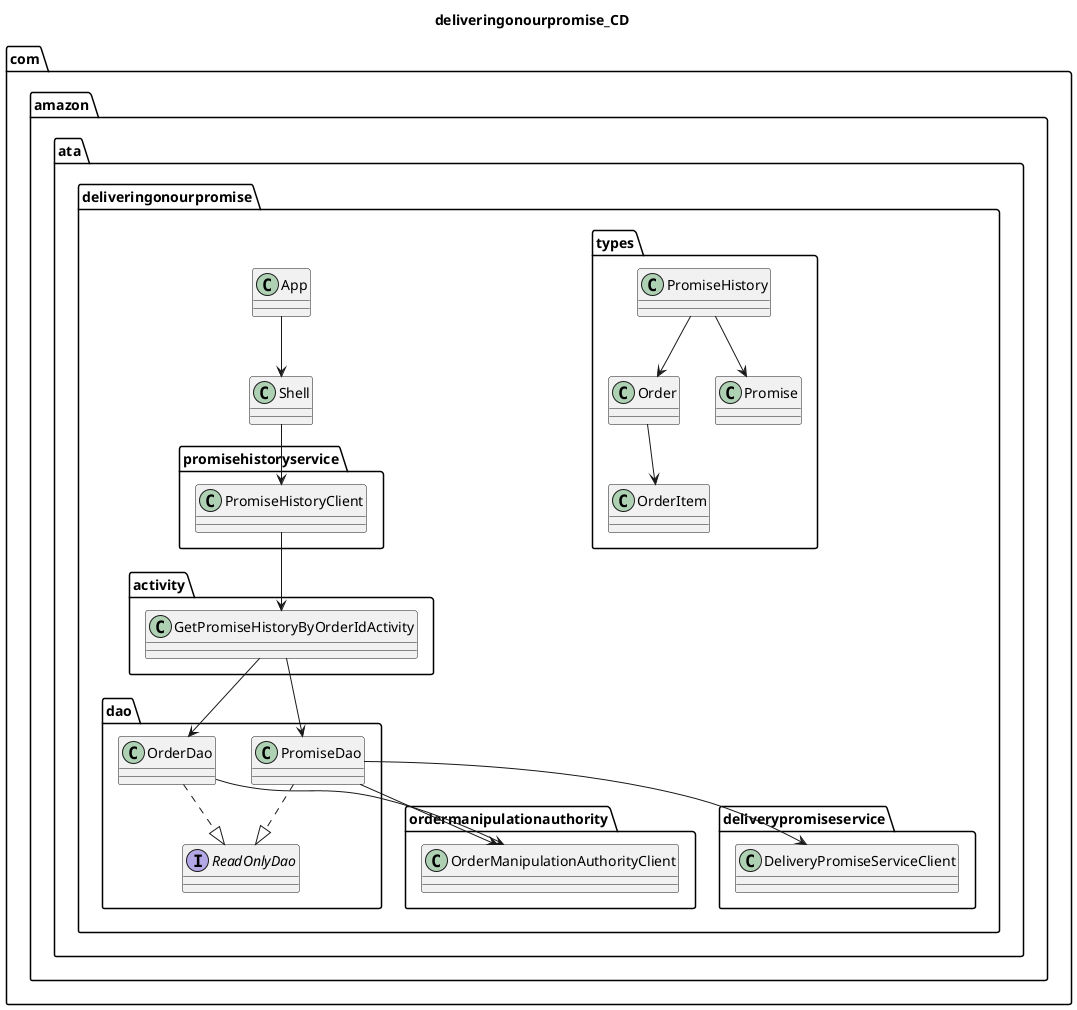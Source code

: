 @startuml
title deliveringonourpromise_CD

package "com.amazon.ata.deliveringonourpromise" {
    class App
    class Shell

    package "promisehistoryservice" {
        class PromiseHistoryClient
    }

    package "activity" {
        class GetPromiseHistoryByOrderIdActivity
    }

    package "dao" {
        interface ReadOnlyDao
        class OrderDao
        class PromiseDao
    }

    package "ordermanipulationauthority" {
        class OrderManipulationAuthorityClient
    }

    package "deliverypromiseservice" {
        class DeliveryPromiseServiceClient
    }

    package "types" {
        class Order
        class OrderItem
        class Promise
        class PromiseHistory
    }
}

App --> Shell
Shell --> PromiseHistoryClient
PromiseHistoryClient --> GetPromiseHistoryByOrderIdActivity
GetPromiseHistoryByOrderIdActivity --> OrderDao
GetPromiseHistoryByOrderIdActivity --> PromiseDao

OrderDao ..|> ReadOnlyDao
PromiseDao ..|> ReadOnlyDao
OrderDao --> OrderManipulationAuthorityClient



PromiseDao --> OrderManipulationAuthorityClient
PromiseDao --> DeliveryPromiseServiceClient

Order --> OrderItem
PromiseHistory --> Promise
PromiseHistory --> Order

@enduml

//*PromiseHistory contains Order and Promise.
In a class diagram, the arrow direction signifies the flow of information or relationship, rather than control flow or order of operation.

"PromiseHistory --> Order" and "PromiseHistory --> Promise" are intended to represent the relationships between these classes based on their respective responsibilities in the system. As you correctly noted, a PromiseHistory object is responsible for collecting and storing all promise-related data for all items in a particular order.

This suggests that a PromiseHistory object has references to an Order object and one or more Promise objects. These relationships allow the PromiseHistory object to access the order and promise data as needed, which is why the arrows point from PromiseHistory to Order and Promise.

On the other hand, if we were to reverse these arrows (e.g., "Order --> PromiseHistory", "Promise --> PromiseHistory"), this would suggest that Order objects and Promise objects hold references to a PromiseHistory object and can access its data, which is not consistent with the responsibilities described for these classes.

In summary, the direction of the arrows represents the "**knows about**" relationship. In this case, PromiseHistory "knows about" Order and Promise, but not the other way around.